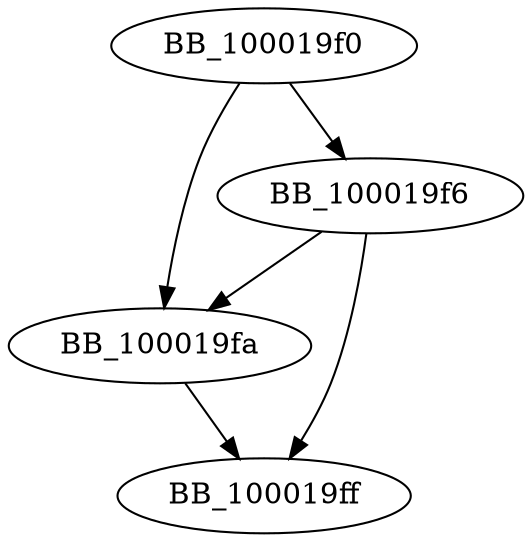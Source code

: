 DiGraph sub_100019F0{
BB_100019f0->BB_100019f6
BB_100019f0->BB_100019fa
BB_100019f6->BB_100019fa
BB_100019f6->BB_100019ff
BB_100019fa->BB_100019ff
}
